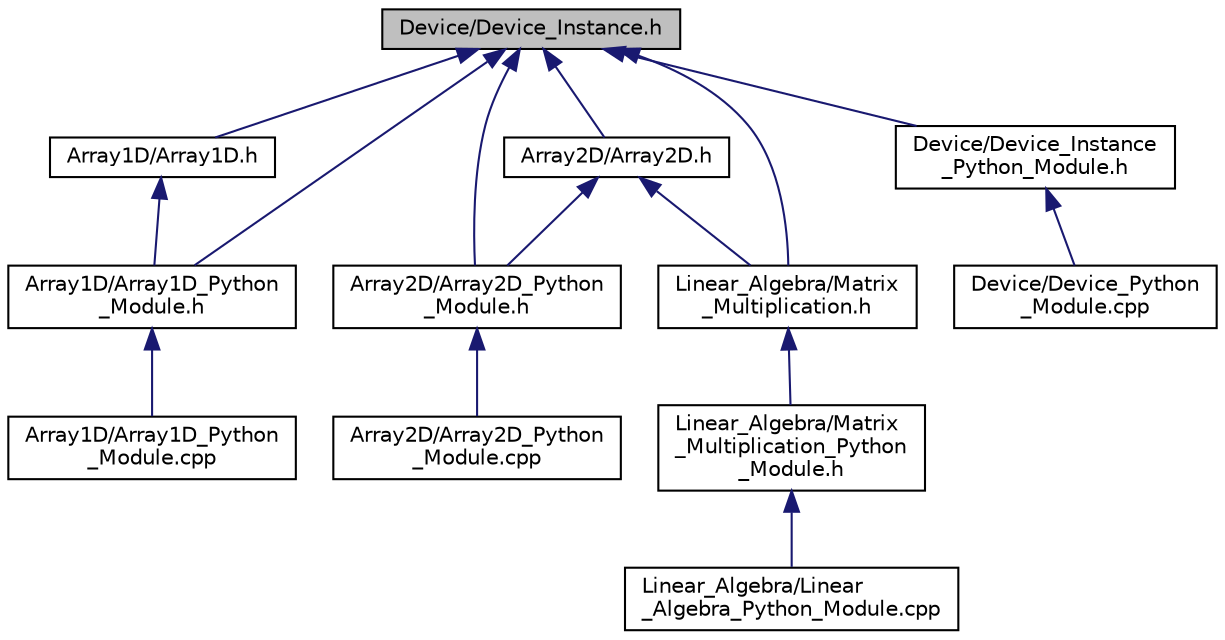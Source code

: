 digraph "Device/Device_Instance.h"
{
 // INTERACTIVE_SVG=YES
 // LATEX_PDF_SIZE
  bgcolor="transparent";
  edge [fontname="Helvetica",fontsize="10",labelfontname="Helvetica",labelfontsize="10"];
  node [fontname="Helvetica",fontsize="10",shape=record];
  Node1 [label="Device/Device_Instance.h",height=0.2,width=0.4,color="black", fillcolor="grey75", style="filled", fontcolor="black",tooltip="Device instance for device selection in PySYCL."];
  Node1 -> Node2 [dir="back",color="midnightblue",fontsize="10",style="solid",fontname="Helvetica"];
  Node2 [label="Array1D/Array1D.h",height=0.2,width=0.4,color="black",URL="$_array1_d_8h.html",tooltip="Array1D in PySYCL."];
  Node2 -> Node3 [dir="back",color="midnightblue",fontsize="10",style="solid",fontname="Helvetica"];
  Node3 [label="Array1D/Array1D_Python\l_Module.h",height=0.2,width=0.4,color="black",URL="$_array1_d___python___module_8h.html",tooltip="Python module for an array_1d object in PySYCL."];
  Node3 -> Node4 [dir="back",color="midnightblue",fontsize="10",style="solid",fontname="Helvetica"];
  Node4 [label="Array1D/Array1D_Python\l_Module.cpp",height=0.2,width=0.4,color="black",URL="$_array1_d___python___module_8cpp.html",tooltip="Python module for array_1d in PySYCL."];
  Node1 -> Node3 [dir="back",color="midnightblue",fontsize="10",style="solid",fontname="Helvetica"];
  Node1 -> Node5 [dir="back",color="midnightblue",fontsize="10",style="solid",fontname="Helvetica"];
  Node5 [label="Array2D/Array2D.h",height=0.2,width=0.4,color="black",URL="$_array2_d_8h.html",tooltip="Array2D in PySYCL."];
  Node5 -> Node6 [dir="back",color="midnightblue",fontsize="10",style="solid",fontname="Helvetica"];
  Node6 [label="Array2D/Array2D_Python\l_Module.h",height=0.2,width=0.4,color="black",URL="$_array2_d___python___module_8h.html",tooltip="Python module for an array_2d object in PySYCL."];
  Node6 -> Node7 [dir="back",color="midnightblue",fontsize="10",style="solid",fontname="Helvetica"];
  Node7 [label="Array2D/Array2D_Python\l_Module.cpp",height=0.2,width=0.4,color="black",URL="$_array2_d___python___module_8cpp.html",tooltip="Python module for array_2d in PySYCL."];
  Node5 -> Node8 [dir="back",color="midnightblue",fontsize="10",style="solid",fontname="Helvetica"];
  Node8 [label="Linear_Algebra/Matrix\l_Multiplication.h",height=0.2,width=0.4,color="black",URL="$_matrix___multiplication_8h.html",tooltip="Matrix Multiplication in PySYCL."];
  Node8 -> Node9 [dir="back",color="midnightblue",fontsize="10",style="solid",fontname="Helvetica"];
  Node9 [label="Linear_Algebra/Matrix\l_Multiplication_Python\l_Module.h",height=0.2,width=0.4,color="black",URL="$_matrix___multiplication___python___module_8h.html",tooltip="Python module for a matrix multiplication in PySYCL."];
  Node9 -> Node10 [dir="back",color="midnightblue",fontsize="10",style="solid",fontname="Helvetica"];
  Node10 [label="Linear_Algebra/Linear\l_Algebra_Python_Module.cpp",height=0.2,width=0.4,color="black",URL="$_linear___algebra___python___module_8cpp.html",tooltip="Python module for linalg in PySYCL."];
  Node1 -> Node6 [dir="back",color="midnightblue",fontsize="10",style="solid",fontname="Helvetica"];
  Node1 -> Node11 [dir="back",color="midnightblue",fontsize="10",style="solid",fontname="Helvetica"];
  Node11 [label="Device/Device_Instance\l_Python_Module.h",height=0.2,width=0.4,color="black",URL="$_device___instance___python___module_8h.html",tooltip="Python module for device instance in PySYCL."];
  Node11 -> Node12 [dir="back",color="midnightblue",fontsize="10",style="solid",fontname="Helvetica"];
  Node12 [label="Device/Device_Python\l_Module.cpp",height=0.2,width=0.4,color="black",URL="$_device___python___module_8cpp.html",tooltip="Python module for device in PySYCL."];
  Node1 -> Node8 [dir="back",color="midnightblue",fontsize="10",style="solid",fontname="Helvetica"];
}
